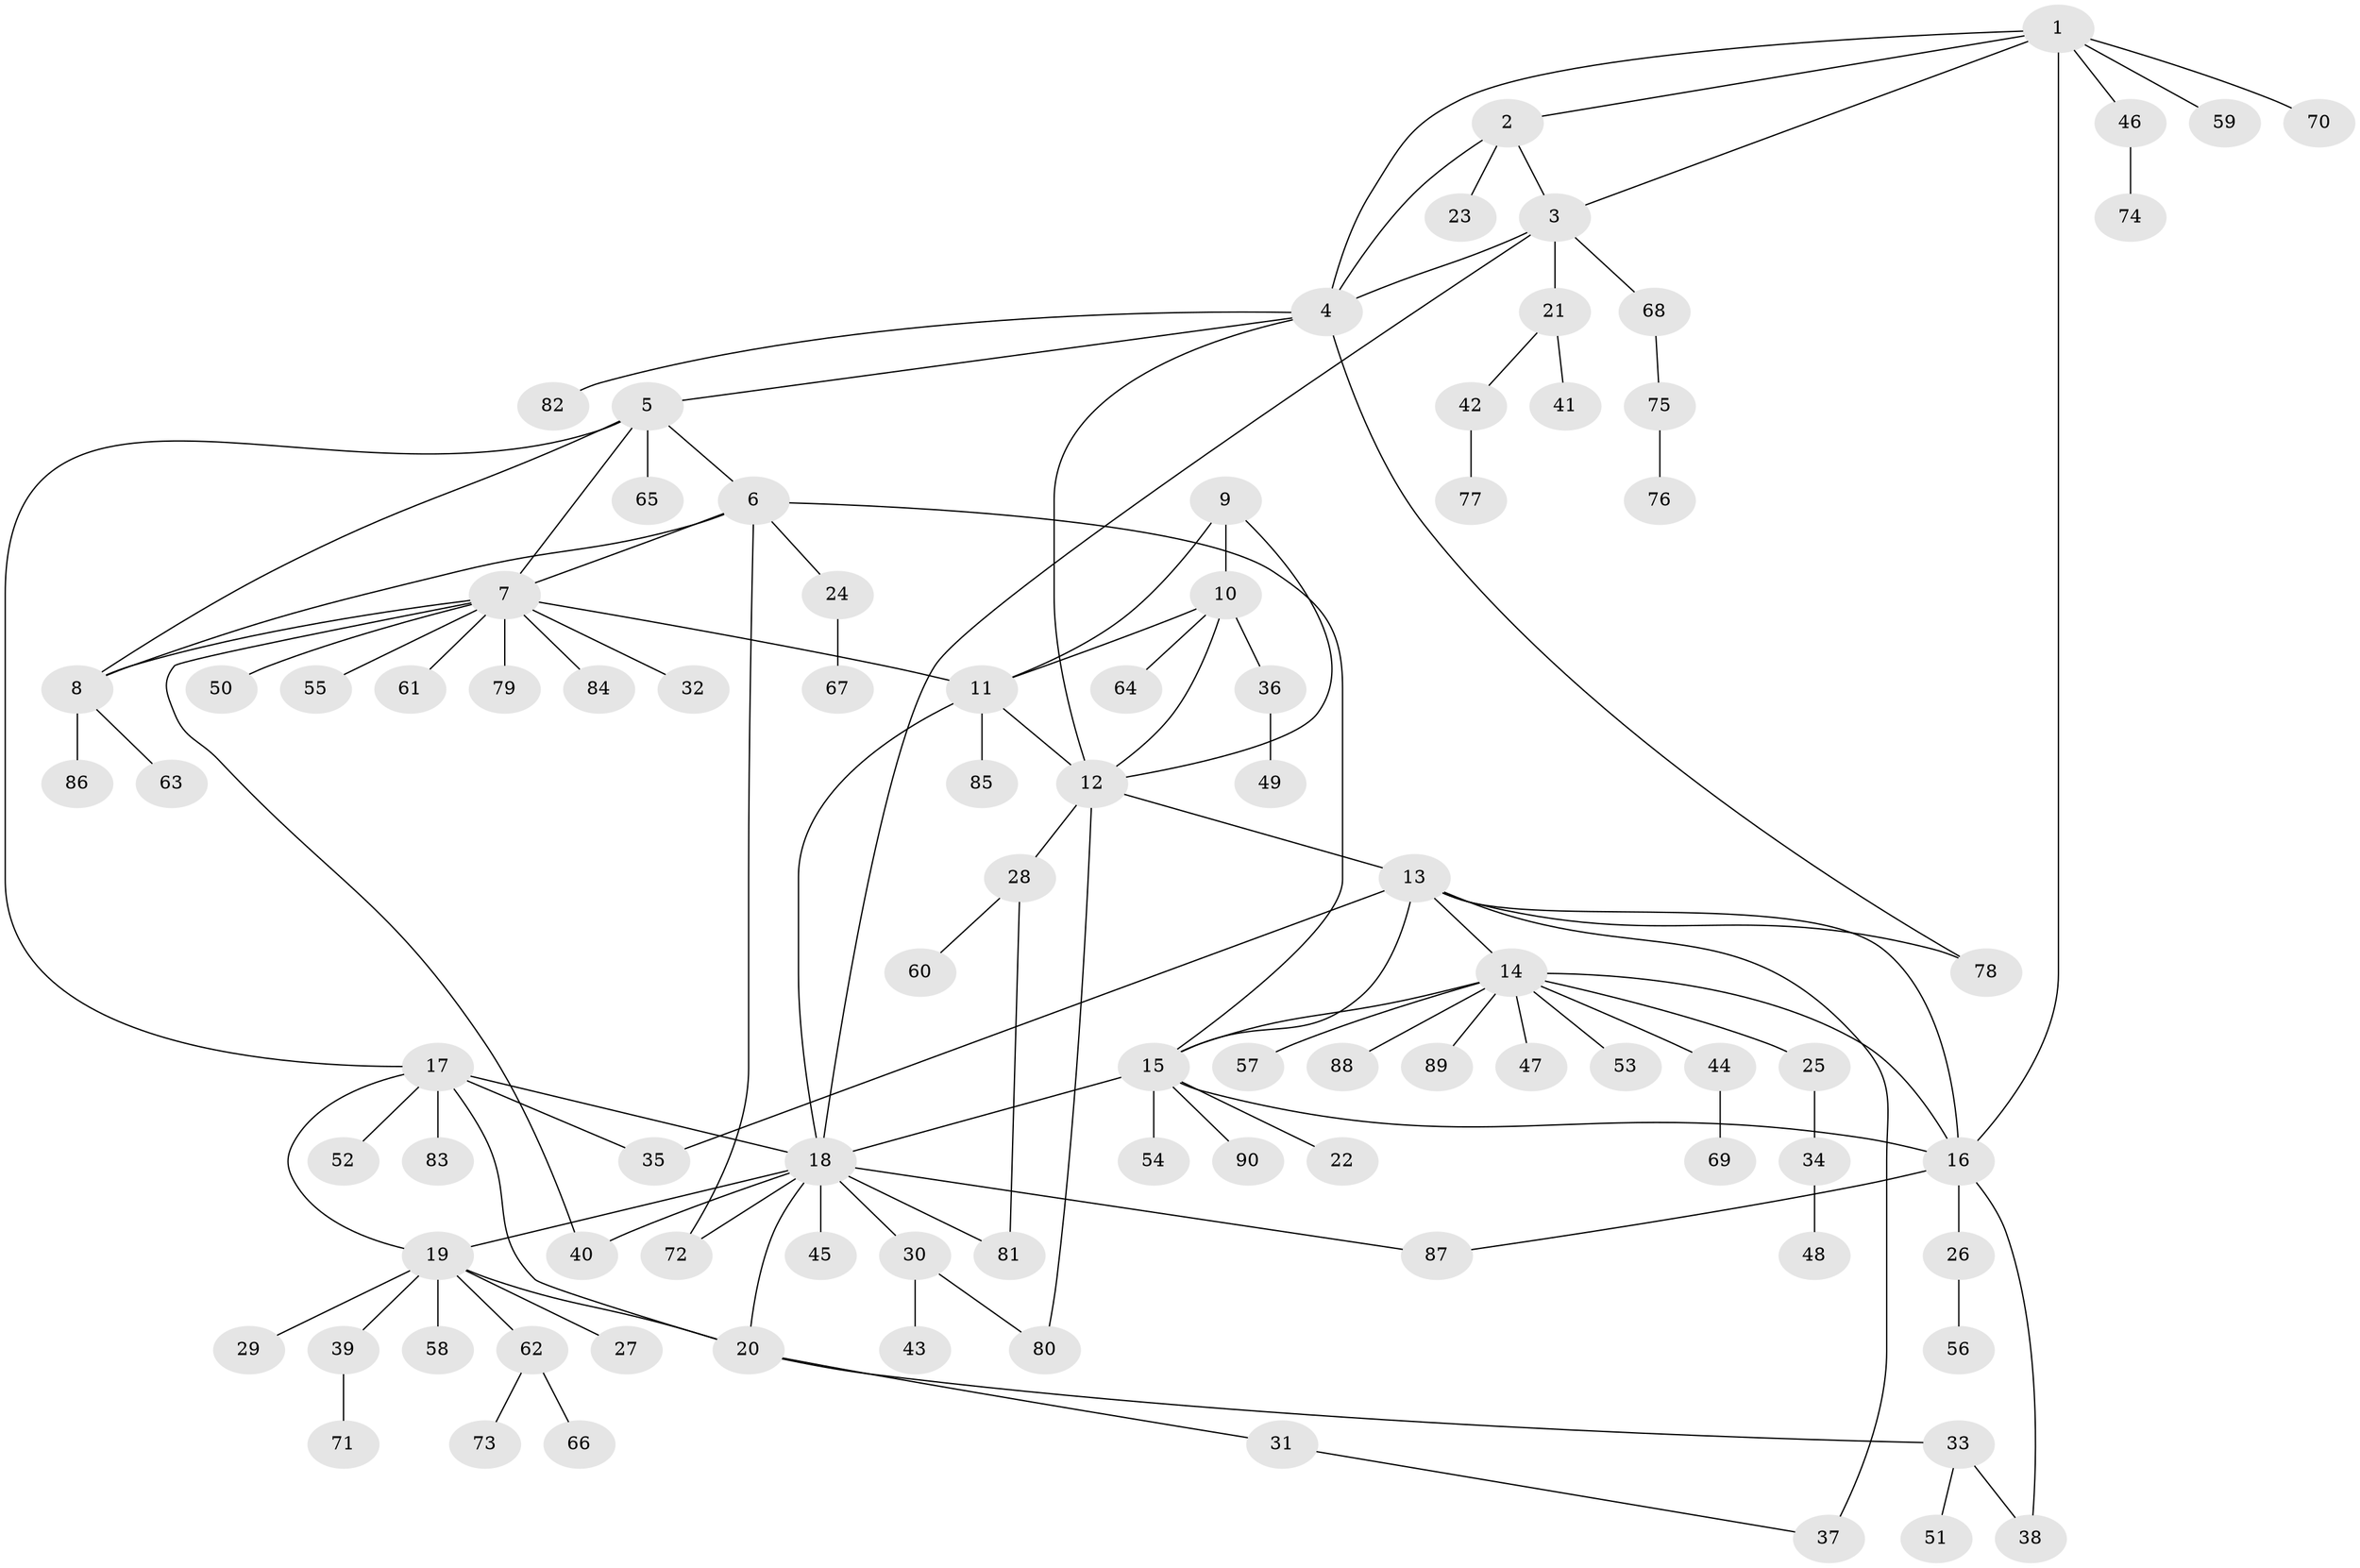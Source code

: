 // coarse degree distribution, {8: 0.04918032786885246, 6: 0.06557377049180328, 5: 0.03278688524590164, 10: 0.03278688524590164, 4: 0.03278688524590164, 3: 0.04918032786885246, 7: 0.01639344262295082, 11: 0.01639344262295082, 2: 0.16393442622950818, 1: 0.5409836065573771}
// Generated by graph-tools (version 1.1) at 2025/24/03/03/25 07:24:15]
// undirected, 90 vertices, 119 edges
graph export_dot {
graph [start="1"]
  node [color=gray90,style=filled];
  1;
  2;
  3;
  4;
  5;
  6;
  7;
  8;
  9;
  10;
  11;
  12;
  13;
  14;
  15;
  16;
  17;
  18;
  19;
  20;
  21;
  22;
  23;
  24;
  25;
  26;
  27;
  28;
  29;
  30;
  31;
  32;
  33;
  34;
  35;
  36;
  37;
  38;
  39;
  40;
  41;
  42;
  43;
  44;
  45;
  46;
  47;
  48;
  49;
  50;
  51;
  52;
  53;
  54;
  55;
  56;
  57;
  58;
  59;
  60;
  61;
  62;
  63;
  64;
  65;
  66;
  67;
  68;
  69;
  70;
  71;
  72;
  73;
  74;
  75;
  76;
  77;
  78;
  79;
  80;
  81;
  82;
  83;
  84;
  85;
  86;
  87;
  88;
  89;
  90;
  1 -- 2;
  1 -- 3;
  1 -- 4;
  1 -- 16;
  1 -- 46;
  1 -- 59;
  1 -- 70;
  2 -- 3;
  2 -- 4;
  2 -- 23;
  3 -- 4;
  3 -- 18;
  3 -- 21;
  3 -- 68;
  4 -- 5;
  4 -- 12;
  4 -- 78;
  4 -- 82;
  5 -- 6;
  5 -- 7;
  5 -- 8;
  5 -- 17;
  5 -- 65;
  6 -- 7;
  6 -- 8;
  6 -- 15;
  6 -- 24;
  6 -- 72;
  7 -- 8;
  7 -- 11;
  7 -- 32;
  7 -- 40;
  7 -- 50;
  7 -- 55;
  7 -- 61;
  7 -- 79;
  7 -- 84;
  8 -- 63;
  8 -- 86;
  9 -- 10;
  9 -- 11;
  9 -- 12;
  10 -- 11;
  10 -- 12;
  10 -- 36;
  10 -- 64;
  11 -- 12;
  11 -- 18;
  11 -- 85;
  12 -- 13;
  12 -- 28;
  12 -- 80;
  13 -- 14;
  13 -- 15;
  13 -- 16;
  13 -- 35;
  13 -- 37;
  13 -- 78;
  14 -- 15;
  14 -- 16;
  14 -- 25;
  14 -- 44;
  14 -- 47;
  14 -- 53;
  14 -- 57;
  14 -- 88;
  14 -- 89;
  15 -- 16;
  15 -- 18;
  15 -- 22;
  15 -- 54;
  15 -- 90;
  16 -- 26;
  16 -- 38;
  16 -- 87;
  17 -- 18;
  17 -- 19;
  17 -- 20;
  17 -- 35;
  17 -- 52;
  17 -- 83;
  18 -- 19;
  18 -- 20;
  18 -- 30;
  18 -- 40;
  18 -- 45;
  18 -- 72;
  18 -- 81;
  18 -- 87;
  19 -- 20;
  19 -- 27;
  19 -- 29;
  19 -- 39;
  19 -- 58;
  19 -- 62;
  20 -- 31;
  20 -- 33;
  21 -- 41;
  21 -- 42;
  24 -- 67;
  25 -- 34;
  26 -- 56;
  28 -- 60;
  28 -- 81;
  30 -- 43;
  30 -- 80;
  31 -- 37;
  33 -- 38;
  33 -- 51;
  34 -- 48;
  36 -- 49;
  39 -- 71;
  42 -- 77;
  44 -- 69;
  46 -- 74;
  62 -- 66;
  62 -- 73;
  68 -- 75;
  75 -- 76;
}
